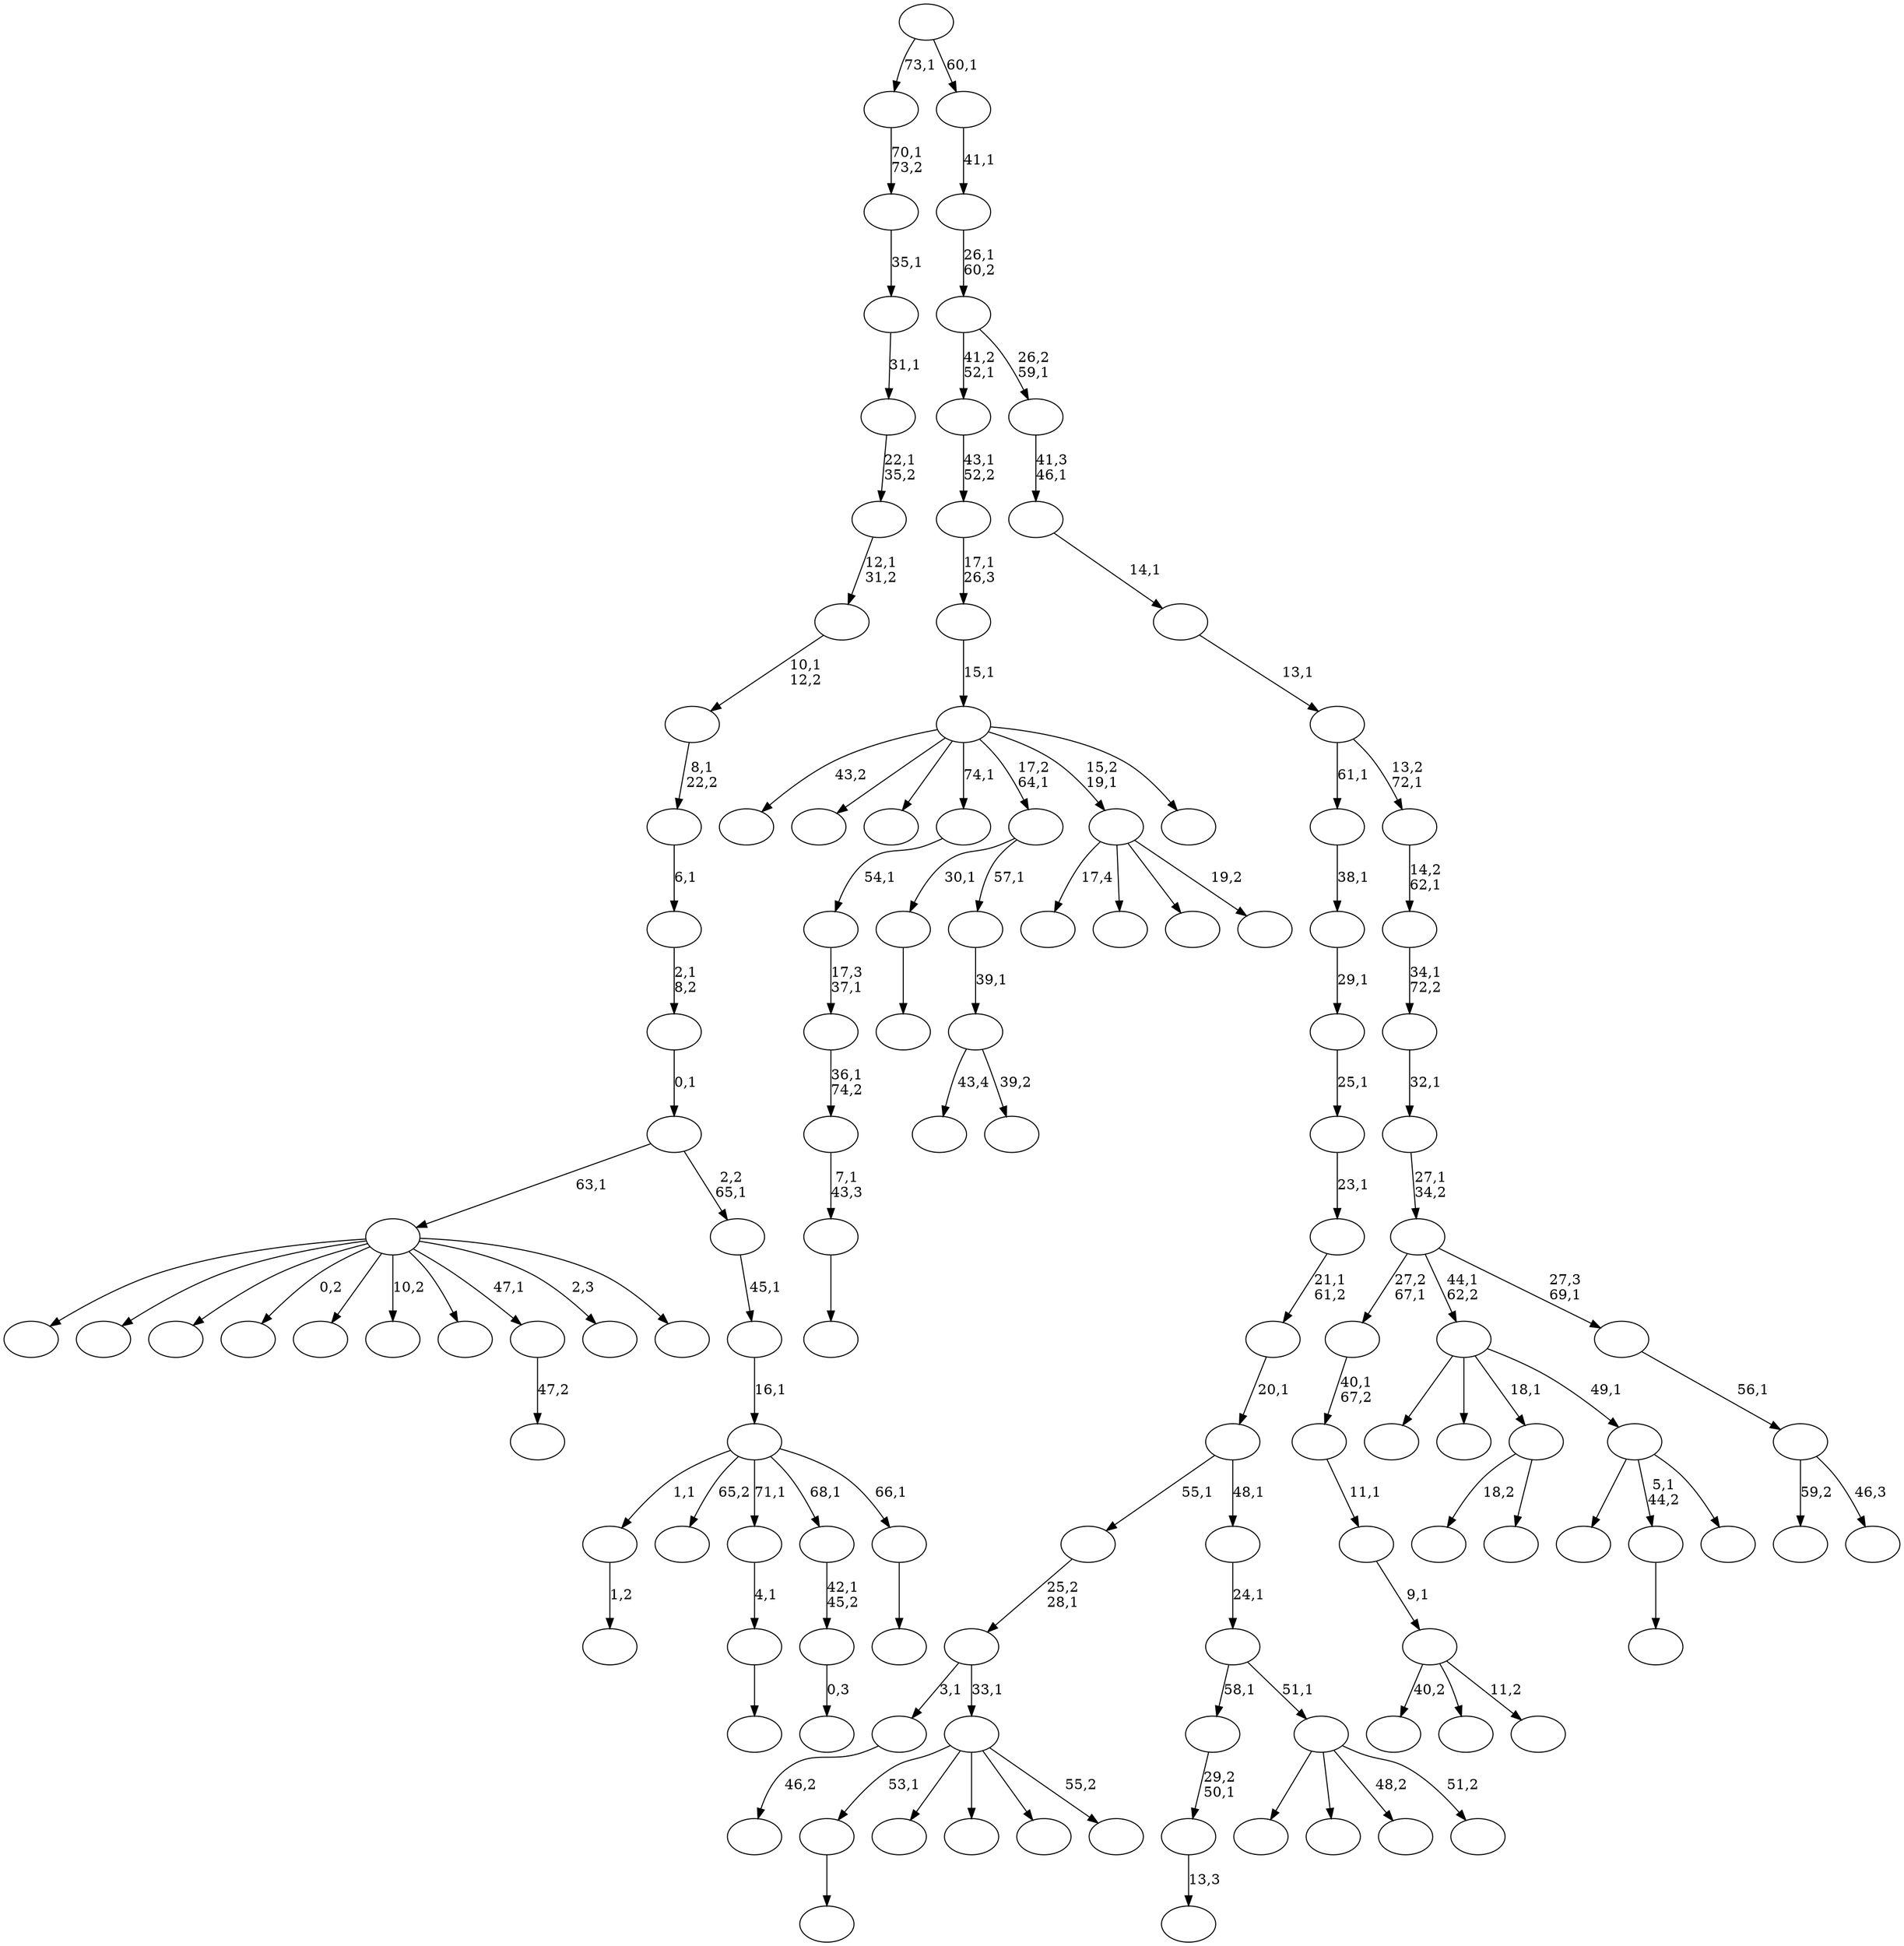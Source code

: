 digraph T {
	125 [label=""]
	124 [label=""]
	123 [label=""]
	122 [label=""]
	121 [label=""]
	120 [label=""]
	119 [label=""]
	118 [label=""]
	117 [label=""]
	116 [label=""]
	115 [label=""]
	114 [label=""]
	113 [label=""]
	112 [label=""]
	111 [label=""]
	110 [label=""]
	109 [label=""]
	108 [label=""]
	107 [label=""]
	106 [label=""]
	105 [label=""]
	104 [label=""]
	103 [label=""]
	102 [label=""]
	101 [label=""]
	100 [label=""]
	99 [label=""]
	98 [label=""]
	97 [label=""]
	96 [label=""]
	95 [label=""]
	94 [label=""]
	93 [label=""]
	92 [label=""]
	91 [label=""]
	90 [label=""]
	89 [label=""]
	88 [label=""]
	87 [label=""]
	86 [label=""]
	85 [label=""]
	84 [label=""]
	83 [label=""]
	82 [label=""]
	81 [label=""]
	80 [label=""]
	79 [label=""]
	78 [label=""]
	77 [label=""]
	76 [label=""]
	75 [label=""]
	74 [label=""]
	73 [label=""]
	72 [label=""]
	71 [label=""]
	70 [label=""]
	69 [label=""]
	68 [label=""]
	67 [label=""]
	66 [label=""]
	65 [label=""]
	64 [label=""]
	63 [label=""]
	62 [label=""]
	61 [label=""]
	60 [label=""]
	59 [label=""]
	58 [label=""]
	57 [label=""]
	56 [label=""]
	55 [label=""]
	54 [label=""]
	53 [label=""]
	52 [label=""]
	51 [label=""]
	50 [label=""]
	49 [label=""]
	48 [label=""]
	47 [label=""]
	46 [label=""]
	45 [label=""]
	44 [label=""]
	43 [label=""]
	42 [label=""]
	41 [label=""]
	40 [label=""]
	39 [label=""]
	38 [label=""]
	37 [label=""]
	36 [label=""]
	35 [label=""]
	34 [label=""]
	33 [label=""]
	32 [label=""]
	31 [label=""]
	30 [label=""]
	29 [label=""]
	28 [label=""]
	27 [label=""]
	26 [label=""]
	25 [label=""]
	24 [label=""]
	23 [label=""]
	22 [label=""]
	21 [label=""]
	20 [label=""]
	19 [label=""]
	18 [label=""]
	17 [label=""]
	16 [label=""]
	15 [label=""]
	14 [label=""]
	13 [label=""]
	12 [label=""]
	11 [label=""]
	10 [label=""]
	9 [label=""]
	8 [label=""]
	7 [label=""]
	6 [label=""]
	5 [label=""]
	4 [label=""]
	3 [label=""]
	2 [label=""]
	1 [label=""]
	0 [label=""]
	123 -> 124 [label=""]
	119 -> 120 [label="1,2"]
	107 -> 108 [label=""]
	106 -> 107 [label="4,1"]
	97 -> 98 [label="13,3"]
	96 -> 97 [label="29,2\n50,1"]
	92 -> 115 [label="40,2"]
	92 -> 95 [label=""]
	92 -> 93 [label="11,2"]
	91 -> 92 [label="9,1"]
	90 -> 91 [label="11,1"]
	89 -> 90 [label="40,1\n67,2"]
	83 -> 84 [label=""]
	81 -> 82 [label=""]
	80 -> 81 [label="7,1\n43,3"]
	79 -> 80 [label="36,1\n74,2"]
	78 -> 79 [label="17,3\n37,1"]
	77 -> 78 [label="54,1"]
	75 -> 111 [label="18,2"]
	75 -> 76 [label=""]
	72 -> 100 [label="43,4"]
	72 -> 73 [label="39,2"]
	71 -> 72 [label="39,1"]
	70 -> 83 [label="30,1"]
	70 -> 71 [label="57,1"]
	67 -> 68 [label="46,2"]
	65 -> 66 [label=""]
	63 -> 125 [label="17,4"]
	63 -> 122 [label=""]
	63 -> 85 [label=""]
	63 -> 64 [label="19,2"]
	61 -> 123 [label="53,1"]
	61 -> 109 [label=""]
	61 -> 104 [label=""]
	61 -> 69 [label=""]
	61 -> 62 [label="55,2"]
	60 -> 67 [label="3,1"]
	60 -> 61 [label="33,1"]
	59 -> 60 [label="25,2\n28,1"]
	57 -> 58 [label="47,2"]
	54 -> 55 [label="0,3"]
	53 -> 54 [label="42,1\n45,2"]
	51 -> 121 [label=""]
	51 -> 112 [label=""]
	51 -> 103 [label=""]
	51 -> 99 [label="0,2"]
	51 -> 94 [label=""]
	51 -> 88 [label="10,2"]
	51 -> 86 [label=""]
	51 -> 57 [label="47,1"]
	51 -> 56 [label="2,3"]
	51 -> 52 [label=""]
	49 -> 74 [label=""]
	49 -> 65 [label="5,1\n44,2"]
	49 -> 50 [label=""]
	48 -> 113 [label=""]
	48 -> 105 [label=""]
	48 -> 75 [label="18,1"]
	48 -> 49 [label="49,1"]
	46 -> 118 [label="43,2"]
	46 -> 114 [label=""]
	46 -> 101 [label=""]
	46 -> 77 [label="74,1"]
	46 -> 70 [label="17,2\n64,1"]
	46 -> 63 [label="15,2\n19,1"]
	46 -> 47 [label=""]
	45 -> 46 [label="15,1"]
	44 -> 45 [label="17,1\n26,3"]
	43 -> 44 [label="43,1\n52,2"]
	41 -> 117 [label=""]
	41 -> 116 [label=""]
	41 -> 87 [label="48,2"]
	41 -> 42 [label="51,2"]
	40 -> 96 [label="58,1"]
	40 -> 41 [label="51,1"]
	39 -> 40 [label="24,1"]
	38 -> 59 [label="55,1"]
	38 -> 39 [label="48,1"]
	37 -> 38 [label="20,1"]
	36 -> 37 [label="21,1\n61,2"]
	35 -> 36 [label="23,1"]
	34 -> 35 [label="25,1"]
	33 -> 34 [label="29,1"]
	32 -> 33 [label="38,1"]
	30 -> 31 [label=""]
	29 -> 119 [label="1,1"]
	29 -> 110 [label="65,2"]
	29 -> 106 [label="71,1"]
	29 -> 53 [label="68,1"]
	29 -> 30 [label="66,1"]
	28 -> 29 [label="16,1"]
	27 -> 28 [label="45,1"]
	26 -> 51 [label="63,1"]
	26 -> 27 [label="2,2\n65,1"]
	25 -> 26 [label="0,1"]
	24 -> 25 [label="2,1\n8,2"]
	23 -> 24 [label="6,1"]
	22 -> 23 [label="8,1\n22,2"]
	21 -> 22 [label="10,1\n12,2"]
	20 -> 21 [label="12,1\n31,2"]
	19 -> 20 [label="22,1\n35,2"]
	18 -> 19 [label="31,1"]
	17 -> 18 [label="35,1"]
	16 -> 17 [label="70,1\n73,2"]
	14 -> 102 [label="59,2"]
	14 -> 15 [label="46,3"]
	13 -> 14 [label="56,1"]
	12 -> 89 [label="27,2\n67,1"]
	12 -> 48 [label="44,1\n62,2"]
	12 -> 13 [label="27,3\n69,1"]
	11 -> 12 [label="27,1\n34,2"]
	10 -> 11 [label="32,1"]
	9 -> 10 [label="34,1\n72,2"]
	8 -> 9 [label="14,2\n62,1"]
	7 -> 32 [label="61,1"]
	7 -> 8 [label="13,2\n72,1"]
	6 -> 7 [label="13,1"]
	5 -> 6 [label="14,1"]
	4 -> 5 [label="41,3\n46,1"]
	3 -> 43 [label="41,2\n52,1"]
	3 -> 4 [label="26,2\n59,1"]
	2 -> 3 [label="26,1\n60,2"]
	1 -> 2 [label="41,1"]
	0 -> 16 [label="73,1"]
	0 -> 1 [label="60,1"]
}
